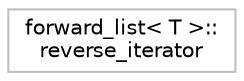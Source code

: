 digraph "Graphical Class Hierarchy"
{
 // LATEX_PDF_SIZE
  edge [fontname="Helvetica",fontsize="10",labelfontname="Helvetica",labelfontsize="10"];
  node [fontname="Helvetica",fontsize="10",shape=record];
  rankdir="LR";
  Node0 [label="forward_list\< T \>::\lreverse_iterator",height=0.2,width=0.4,color="grey75", fillcolor="white", style="filled",tooltip="STL iterator class."];
}
